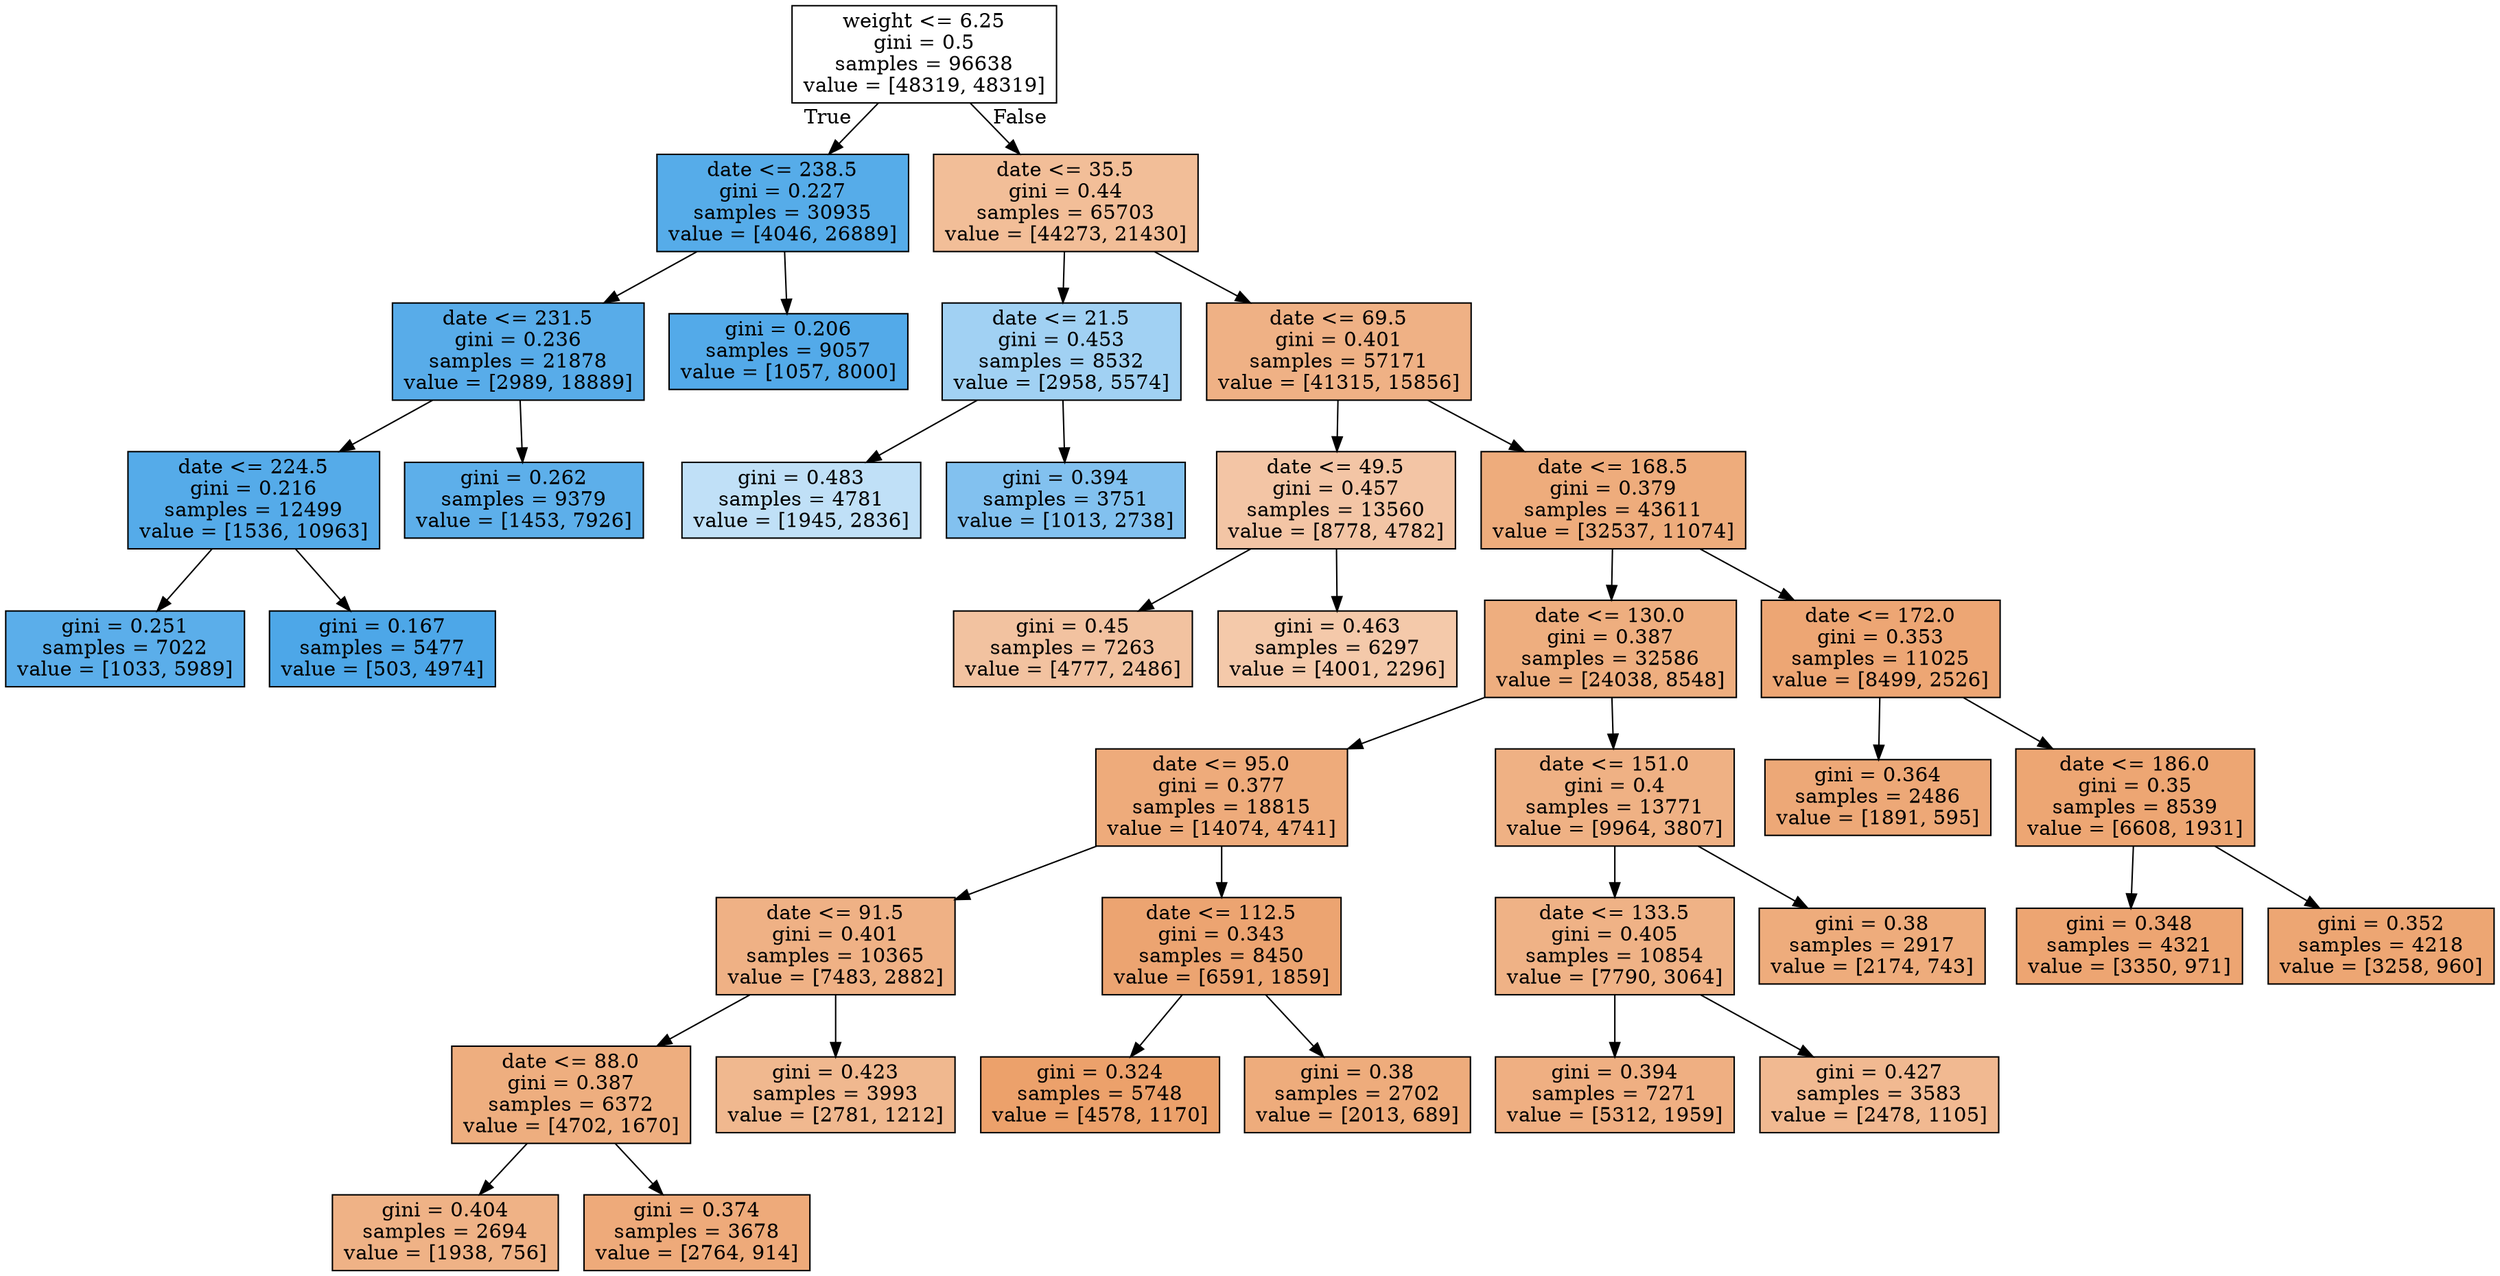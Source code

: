 digraph Tree {
node [shape=box, style="filled", color="black"] ;
0 [label="weight <= 6.25\ngini = 0.5\nsamples = 96638\nvalue = [48319, 48319]", fillcolor="#e5813900"] ;
1 [label="date <= 238.5\ngini = 0.227\nsamples = 30935\nvalue = [4046, 26889]", fillcolor="#399de5d9"] ;
0 -> 1 [labeldistance=2.5, labelangle=45, headlabel="True"] ;
2 [label="date <= 231.5\ngini = 0.236\nsamples = 21878\nvalue = [2989, 18889]", fillcolor="#399de5d7"] ;
1 -> 2 ;
3 [label="date <= 224.5\ngini = 0.216\nsamples = 12499\nvalue = [1536, 10963]", fillcolor="#399de5db"] ;
2 -> 3 ;
4 [label="gini = 0.251\nsamples = 7022\nvalue = [1033, 5989]", fillcolor="#399de5d3"] ;
3 -> 4 ;
5 [label="gini = 0.167\nsamples = 5477\nvalue = [503, 4974]", fillcolor="#399de5e5"] ;
3 -> 5 ;
6 [label="gini = 0.262\nsamples = 9379\nvalue = [1453, 7926]", fillcolor="#399de5d0"] ;
2 -> 6 ;
7 [label="gini = 0.206\nsamples = 9057\nvalue = [1057, 8000]", fillcolor="#399de5dd"] ;
1 -> 7 ;
8 [label="date <= 35.5\ngini = 0.44\nsamples = 65703\nvalue = [44273, 21430]", fillcolor="#e5813984"] ;
0 -> 8 [labeldistance=2.5, labelangle=-45, headlabel="False"] ;
9 [label="date <= 21.5\ngini = 0.453\nsamples = 8532\nvalue = [2958, 5574]", fillcolor="#399de578"] ;
8 -> 9 ;
10 [label="gini = 0.483\nsamples = 4781\nvalue = [1945, 2836]", fillcolor="#399de550"] ;
9 -> 10 ;
11 [label="gini = 0.394\nsamples = 3751\nvalue = [1013, 2738]", fillcolor="#399de5a1"] ;
9 -> 11 ;
12 [label="date <= 69.5\ngini = 0.401\nsamples = 57171\nvalue = [41315, 15856]", fillcolor="#e581399d"] ;
8 -> 12 ;
13 [label="date <= 49.5\ngini = 0.457\nsamples = 13560\nvalue = [8778, 4782]", fillcolor="#e5813974"] ;
12 -> 13 ;
14 [label="gini = 0.45\nsamples = 7263\nvalue = [4777, 2486]", fillcolor="#e581397a"] ;
13 -> 14 ;
15 [label="gini = 0.463\nsamples = 6297\nvalue = [4001, 2296]", fillcolor="#e581396d"] ;
13 -> 15 ;
16 [label="date <= 168.5\ngini = 0.379\nsamples = 43611\nvalue = [32537, 11074]", fillcolor="#e58139a8"] ;
12 -> 16 ;
17 [label="date <= 130.0\ngini = 0.387\nsamples = 32586\nvalue = [24038, 8548]", fillcolor="#e58139a4"] ;
16 -> 17 ;
18 [label="date <= 95.0\ngini = 0.377\nsamples = 18815\nvalue = [14074, 4741]", fillcolor="#e58139a9"] ;
17 -> 18 ;
19 [label="date <= 91.5\ngini = 0.401\nsamples = 10365\nvalue = [7483, 2882]", fillcolor="#e581399d"] ;
18 -> 19 ;
20 [label="date <= 88.0\ngini = 0.387\nsamples = 6372\nvalue = [4702, 1670]", fillcolor="#e58139a4"] ;
19 -> 20 ;
21 [label="gini = 0.404\nsamples = 2694\nvalue = [1938, 756]", fillcolor="#e581399c"] ;
20 -> 21 ;
22 [label="gini = 0.374\nsamples = 3678\nvalue = [2764, 914]", fillcolor="#e58139ab"] ;
20 -> 22 ;
23 [label="gini = 0.423\nsamples = 3993\nvalue = [2781, 1212]", fillcolor="#e5813990"] ;
19 -> 23 ;
24 [label="date <= 112.5\ngini = 0.343\nsamples = 8450\nvalue = [6591, 1859]", fillcolor="#e58139b7"] ;
18 -> 24 ;
25 [label="gini = 0.324\nsamples = 5748\nvalue = [4578, 1170]", fillcolor="#e58139be"] ;
24 -> 25 ;
26 [label="gini = 0.38\nsamples = 2702\nvalue = [2013, 689]", fillcolor="#e58139a8"] ;
24 -> 26 ;
27 [label="date <= 151.0\ngini = 0.4\nsamples = 13771\nvalue = [9964, 3807]", fillcolor="#e581399e"] ;
17 -> 27 ;
28 [label="date <= 133.5\ngini = 0.405\nsamples = 10854\nvalue = [7790, 3064]", fillcolor="#e581399b"] ;
27 -> 28 ;
29 [label="gini = 0.394\nsamples = 7271\nvalue = [5312, 1959]", fillcolor="#e58139a1"] ;
28 -> 29 ;
30 [label="gini = 0.427\nsamples = 3583\nvalue = [2478, 1105]", fillcolor="#e581398d"] ;
28 -> 30 ;
31 [label="gini = 0.38\nsamples = 2917\nvalue = [2174, 743]", fillcolor="#e58139a8"] ;
27 -> 31 ;
32 [label="date <= 172.0\ngini = 0.353\nsamples = 11025\nvalue = [8499, 2526]", fillcolor="#e58139b3"] ;
16 -> 32 ;
33 [label="gini = 0.364\nsamples = 2486\nvalue = [1891, 595]", fillcolor="#e58139af"] ;
32 -> 33 ;
34 [label="date <= 186.0\ngini = 0.35\nsamples = 8539\nvalue = [6608, 1931]", fillcolor="#e58139b4"] ;
32 -> 34 ;
35 [label="gini = 0.348\nsamples = 4321\nvalue = [3350, 971]", fillcolor="#e58139b5"] ;
34 -> 35 ;
36 [label="gini = 0.352\nsamples = 4218\nvalue = [3258, 960]", fillcolor="#e58139b4"] ;
34 -> 36 ;
}
